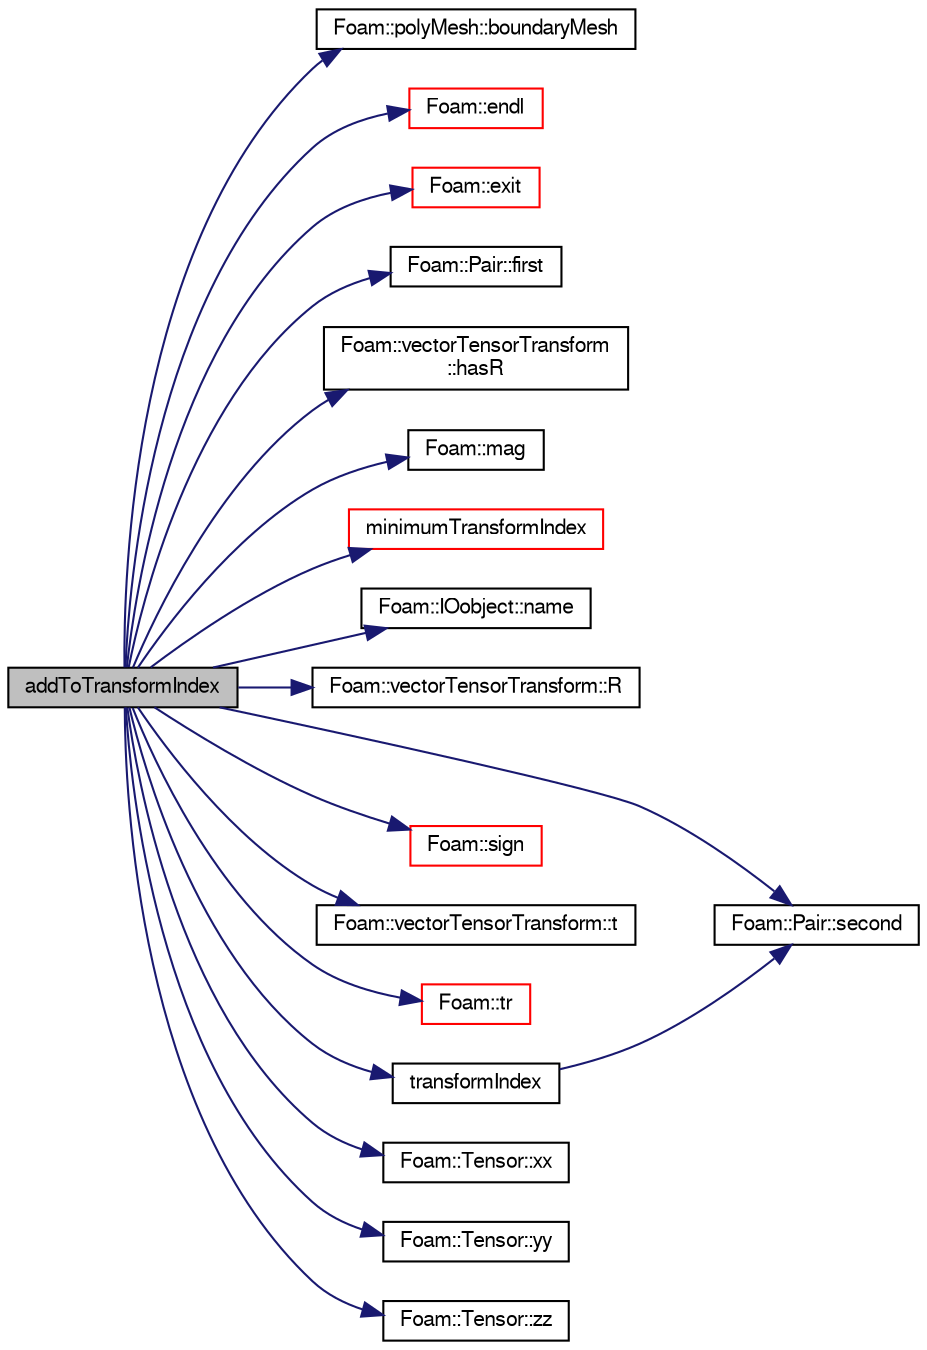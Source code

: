 digraph "addToTransformIndex"
{
  bgcolor="transparent";
  edge [fontname="FreeSans",fontsize="10",labelfontname="FreeSans",labelfontsize="10"];
  node [fontname="FreeSans",fontsize="10",shape=record];
  rankdir="LR";
  Node85 [label="addToTransformIndex",height=0.2,width=0.4,color="black", fillcolor="grey75", style="filled", fontcolor="black"];
  Node85 -> Node86 [color="midnightblue",fontsize="10",style="solid",fontname="FreeSans"];
  Node86 [label="Foam::polyMesh::boundaryMesh",height=0.2,width=0.4,color="black",URL="$a27410.html#a9f2b68c134340291eda6197f47f25484",tooltip="Return boundary mesh. "];
  Node85 -> Node87 [color="midnightblue",fontsize="10",style="solid",fontname="FreeSans"];
  Node87 [label="Foam::endl",height=0.2,width=0.4,color="red",URL="$a21124.html#a2db8fe02a0d3909e9351bb4275b23ce4",tooltip="Add newline and flush stream. "];
  Node85 -> Node89 [color="midnightblue",fontsize="10",style="solid",fontname="FreeSans"];
  Node89 [label="Foam::exit",height=0.2,width=0.4,color="red",URL="$a21124.html#a06ca7250d8e89caf05243ec094843642"];
  Node85 -> Node134 [color="midnightblue",fontsize="10",style="solid",fontname="FreeSans"];
  Node134 [label="Foam::Pair::first",height=0.2,width=0.4,color="black",URL="$a27638.html#af9a77dbc46937c80ca5fceef711c7628",tooltip="Return first. "];
  Node85 -> Node135 [color="midnightblue",fontsize="10",style="solid",fontname="FreeSans"];
  Node135 [label="Foam::vectorTensorTransform\l::hasR",height=0.2,width=0.4,color="black",URL="$a27698.html#a9d0aa4bee6e8352f1c939d91fe96748e"];
  Node85 -> Node136 [color="midnightblue",fontsize="10",style="solid",fontname="FreeSans"];
  Node136 [label="Foam::mag",height=0.2,width=0.4,color="black",URL="$a21124.html#a929da2a3fdcf3dacbbe0487d3a330dae"];
  Node85 -> Node137 [color="midnightblue",fontsize="10",style="solid",fontname="FreeSans"];
  Node137 [label="minimumTransformIndex",height=0.2,width=0.4,color="red",URL="$a27690.html#af4f7e1b27247d7622a8c39abdd1f5b9d",tooltip="Combine two transformIndices. "];
  Node85 -> Node141 [color="midnightblue",fontsize="10",style="solid",fontname="FreeSans"];
  Node141 [label="Foam::IOobject::name",height=0.2,width=0.4,color="black",URL="$a26142.html#acc80e00a8ac919288fb55bd14cc88bf6",tooltip="Return name. "];
  Node85 -> Node142 [color="midnightblue",fontsize="10",style="solid",fontname="FreeSans"];
  Node142 [label="Foam::vectorTensorTransform::R",height=0.2,width=0.4,color="black",URL="$a27698.html#a2f536ccb6dd221a9455428a524f602be"];
  Node85 -> Node143 [color="midnightblue",fontsize="10",style="solid",fontname="FreeSans"];
  Node143 [label="Foam::Pair::second",height=0.2,width=0.4,color="black",URL="$a27638.html#a8830e4ad5e9523343cc9288f59931b5f",tooltip="Return second. "];
  Node85 -> Node144 [color="midnightblue",fontsize="10",style="solid",fontname="FreeSans"];
  Node144 [label="Foam::sign",height=0.2,width=0.4,color="red",URL="$a21124.html#a221fd301d6c49c5bd4a6c0f5ccb893b2"];
  Node85 -> Node148 [color="midnightblue",fontsize="10",style="solid",fontname="FreeSans"];
  Node148 [label="Foam::vectorTensorTransform::t",height=0.2,width=0.4,color="black",URL="$a27698.html#ac90b4495e032d0efeb603179edc4cb8c"];
  Node85 -> Node149 [color="midnightblue",fontsize="10",style="solid",fontname="FreeSans"];
  Node149 [label="Foam::tr",height=0.2,width=0.4,color="red",URL="$a21124.html#a16888f82e1accdb4c88dc9573a1dd02e"];
  Node85 -> Node150 [color="midnightblue",fontsize="10",style="solid",fontname="FreeSans"];
  Node150 [label="transformIndex",height=0.2,width=0.4,color="black",URL="$a27690.html#a045b8e246ccc41fb39e9918a1c9fb783",tooltip="Transform carried by the object. "];
  Node150 -> Node143 [color="midnightblue",fontsize="10",style="solid",fontname="FreeSans"];
  Node85 -> Node151 [color="midnightblue",fontsize="10",style="solid",fontname="FreeSans"];
  Node151 [label="Foam::Tensor::xx",height=0.2,width=0.4,color="black",URL="$a27634.html#a1b97c7c1ed81b4fb23da8dcb71a8cd2a"];
  Node85 -> Node152 [color="midnightblue",fontsize="10",style="solid",fontname="FreeSans"];
  Node152 [label="Foam::Tensor::yy",height=0.2,width=0.4,color="black",URL="$a27634.html#aba9d77023a5662b9c2d3639d5de555a0"];
  Node85 -> Node153 [color="midnightblue",fontsize="10",style="solid",fontname="FreeSans"];
  Node153 [label="Foam::Tensor::zz",height=0.2,width=0.4,color="black",URL="$a27634.html#a831c4848d01bfcc8d717b7ef92f2cd4b"];
}
